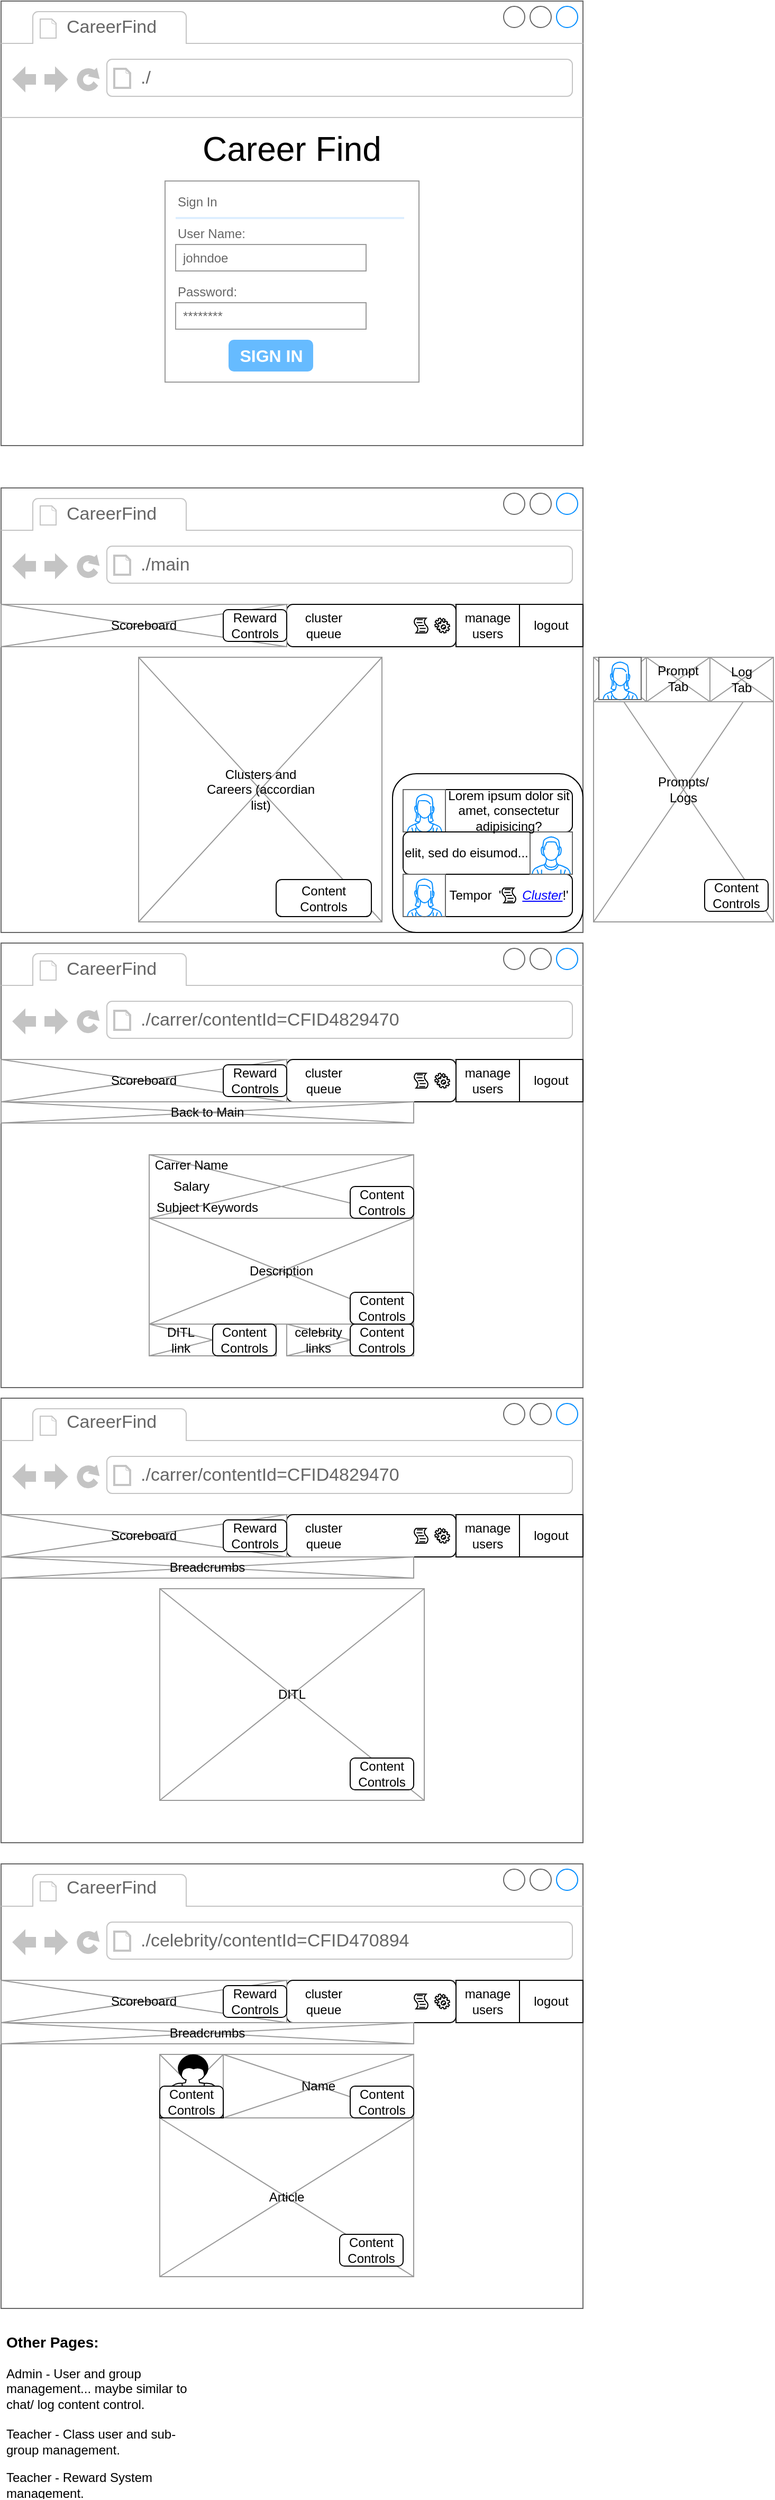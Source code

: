 <mxfile version="12.6.5" type="device"><diagram id="jc_Ys0mqJ4Q0vreT7TdZ" name="Page-1"><mxGraphModel dx="1086" dy="806" grid="1" gridSize="10" guides="1" tooltips="1" connect="1" arrows="1" fold="1" page="1" pageScale="1" pageWidth="850" pageHeight="1100" math="0" shadow="0"><root><mxCell id="0"/><mxCell id="1" parent="0"/><mxCell id="tF2TXDtSCHiy5sIud65U-87" value="" style="strokeWidth=1;shadow=0;dashed=0;align=center;html=1;shape=mxgraph.mockup.containers.browserWindow;rSize=0;strokeColor=#666666;strokeColor2=#008cff;strokeColor3=#c4c4c4;mainText=,;recursiveResize=0;" parent="1" vertex="1"><mxGeometry x="20" y="910" width="550" height="420" as="geometry"/></mxCell><mxCell id="-eYAOMhEKpFUqDAnB0VM-27" value="" style="verticalLabelPosition=bottom;shadow=0;dashed=0;align=center;html=1;verticalAlign=top;strokeWidth=1;shape=mxgraph.mockup.graphics.simpleIcon;strokeColor=#999999;fillColor=#ffffff;" parent="1" vertex="1"><mxGeometry x="160" y="1170" width="250" height="100" as="geometry"/></mxCell><mxCell id="tF2TXDtSCHiy5sIud65U-2" value="" style="strokeWidth=1;shadow=0;dashed=0;align=center;html=1;shape=mxgraph.mockup.containers.browserWindow;rSize=0;strokeColor=#666666;strokeColor2=#008cff;strokeColor3=#c4c4c4;mainText=,;recursiveResize=0;" parent="1" vertex="1"><mxGeometry x="20" y="20" width="550" height="420" as="geometry"/></mxCell><mxCell id="tF2TXDtSCHiy5sIud65U-3" value="CareerFind" style="strokeWidth=1;shadow=0;dashed=0;align=center;html=1;shape=mxgraph.mockup.containers.anchor;fontSize=17;fontColor=#666666;align=left;" parent="tF2TXDtSCHiy5sIud65U-2" vertex="1"><mxGeometry x="60" y="12" width="110" height="26" as="geometry"/></mxCell><mxCell id="tF2TXDtSCHiy5sIud65U-4" value="./" style="strokeWidth=1;shadow=0;dashed=0;align=center;html=1;shape=mxgraph.mockup.containers.anchor;rSize=0;fontSize=17;fontColor=#666666;align=left;" parent="tF2TXDtSCHiy5sIud65U-2" vertex="1"><mxGeometry x="130" y="60" width="250" height="26" as="geometry"/></mxCell><mxCell id="tF2TXDtSCHiy5sIud65U-17" value="&lt;font style=&quot;font-size: 32px&quot;&gt;Career Find&lt;/font&gt;" style="text;html=1;strokeColor=none;fillColor=none;align=center;verticalAlign=middle;whiteSpace=wrap;rounded=0;" parent="tF2TXDtSCHiy5sIud65U-2" vertex="1"><mxGeometry x="180" y="130" width="190" height="20" as="geometry"/></mxCell><mxCell id="tF2TXDtSCHiy5sIud65U-5" value="" style="strokeWidth=1;shadow=0;dashed=0;align=center;html=1;shape=mxgraph.mockup.forms.rrect;rSize=0;strokeColor=#999999;fillColor=#ffffff;" parent="tF2TXDtSCHiy5sIud65U-2" vertex="1"><mxGeometry x="155" y="170" width="240" height="190" as="geometry"/></mxCell><mxCell id="tF2TXDtSCHiy5sIud65U-6" value="Sign In" style="strokeWidth=1;shadow=0;dashed=0;align=center;html=1;shape=mxgraph.mockup.forms.anchor;fontSize=12;fontColor=#666666;align=left;resizeWidth=1;spacingLeft=0;" parent="tF2TXDtSCHiy5sIud65U-5" vertex="1"><mxGeometry width="120" height="20" relative="1" as="geometry"><mxPoint x="10" y="10" as="offset"/></mxGeometry></mxCell><mxCell id="tF2TXDtSCHiy5sIud65U-7" value="" style="shape=line;strokeColor=#ddeeff;strokeWidth=2;html=1;resizeWidth=1;" parent="tF2TXDtSCHiy5sIud65U-5" vertex="1"><mxGeometry width="216" height="10" relative="1" as="geometry"><mxPoint x="10" y="30" as="offset"/></mxGeometry></mxCell><mxCell id="tF2TXDtSCHiy5sIud65U-8" value="User Name:" style="strokeWidth=1;shadow=0;dashed=0;align=center;html=1;shape=mxgraph.mockup.forms.anchor;fontSize=12;fontColor=#666666;align=left;resizeWidth=1;spacingLeft=0;" parent="tF2TXDtSCHiy5sIud65U-5" vertex="1"><mxGeometry width="120" height="20" relative="1" as="geometry"><mxPoint x="10" y="40" as="offset"/></mxGeometry></mxCell><mxCell id="tF2TXDtSCHiy5sIud65U-9" value="johndoe" style="strokeWidth=1;shadow=0;dashed=0;align=center;html=1;shape=mxgraph.mockup.forms.rrect;rSize=0;strokeColor=#999999;fontColor=#666666;align=left;spacingLeft=5;resizeWidth=1;" parent="tF2TXDtSCHiy5sIud65U-5" vertex="1"><mxGeometry width="180" height="25" relative="1" as="geometry"><mxPoint x="10" y="60" as="offset"/></mxGeometry></mxCell><mxCell id="tF2TXDtSCHiy5sIud65U-10" value="Password:" style="strokeWidth=1;shadow=0;dashed=0;align=center;html=1;shape=mxgraph.mockup.forms.anchor;fontSize=12;fontColor=#666666;align=left;resizeWidth=1;spacingLeft=0;" parent="tF2TXDtSCHiy5sIud65U-5" vertex="1"><mxGeometry width="120" height="20" relative="1" as="geometry"><mxPoint x="10" y="95" as="offset"/></mxGeometry></mxCell><mxCell id="tF2TXDtSCHiy5sIud65U-11" value="********" style="strokeWidth=1;shadow=0;dashed=0;align=center;html=1;shape=mxgraph.mockup.forms.rrect;rSize=0;strokeColor=#999999;fontColor=#666666;align=left;spacingLeft=5;resizeWidth=1;" parent="tF2TXDtSCHiy5sIud65U-5" vertex="1"><mxGeometry width="180" height="25" relative="1" as="geometry"><mxPoint x="10" y="115" as="offset"/></mxGeometry></mxCell><mxCell id="tF2TXDtSCHiy5sIud65U-12" value="SIGN IN" style="strokeWidth=1;shadow=0;dashed=0;align=center;html=1;shape=mxgraph.mockup.forms.rrect;rSize=5;strokeColor=none;fontColor=#ffffff;fillColor=#66bbff;fontSize=16;fontStyle=1;" parent="tF2TXDtSCHiy5sIud65U-5" vertex="1"><mxGeometry y="1" width="80" height="30" relative="1" as="geometry"><mxPoint x="60" y="-40" as="offset"/></mxGeometry></mxCell><mxCell id="tF2TXDtSCHiy5sIud65U-13" value="" style="strokeWidth=1;shadow=0;dashed=0;align=center;html=1;shape=mxgraph.mockup.forms.anchor;fontSize=12;fontColor=#9999ff;align=left;spacingLeft=0;fontStyle=4;resizeWidth=1;" parent="tF2TXDtSCHiy5sIud65U-5" vertex="1"><mxGeometry y="1" width="180" height="20" relative="1" as="geometry"><mxPoint x="10" y="-110" as="offset"/></mxGeometry></mxCell><mxCell id="tF2TXDtSCHiy5sIud65U-15" value="" style="strokeWidth=1;shadow=0;dashed=0;align=center;html=1;shape=mxgraph.mockup.forms.anchor;fontSize=12;fontColor=#666666;align=left;spacingLeft=0;resizeWidth=1;" parent="tF2TXDtSCHiy5sIud65U-5" vertex="1"><mxGeometry y="1" width="180" height="20" relative="1" as="geometry"><mxPoint x="10" y="-70" as="offset"/></mxGeometry></mxCell><mxCell id="tF2TXDtSCHiy5sIud65U-88" value="CareerFind" style="strokeWidth=1;shadow=0;dashed=0;align=center;html=1;shape=mxgraph.mockup.containers.anchor;fontSize=17;fontColor=#666666;align=left;" parent="1" vertex="1"><mxGeometry x="80" y="922" width="110" height="26" as="geometry"/></mxCell><mxCell id="tF2TXDtSCHiy5sIud65U-89" value="./carrer/contentId=CFID4829470" style="strokeWidth=1;shadow=0;dashed=0;align=center;html=1;shape=mxgraph.mockup.containers.anchor;rSize=0;fontSize=17;fontColor=#666666;align=left;" parent="1" vertex="1"><mxGeometry x="150" y="970" width="250" height="26" as="geometry"/></mxCell><mxCell id="-eYAOMhEKpFUqDAnB0VM-17" value="" style="verticalLabelPosition=bottom;shadow=0;dashed=0;align=center;html=1;verticalAlign=top;strokeWidth=1;shape=mxgraph.mockup.graphics.simpleIcon;strokeColor=#999999;fillColor=#ffffff;" parent="1" vertex="1"><mxGeometry x="160" y="1110" width="250" height="60" as="geometry"/></mxCell><mxCell id="-eYAOMhEKpFUqDAnB0VM-18" value="Content Controls" style="rounded=1;whiteSpace=wrap;html=1;" parent="1" vertex="1"><mxGeometry x="350" y="1140" width="60" height="30" as="geometry"/></mxCell><mxCell id="-eYAOMhEKpFUqDAnB0VM-20" value="Carrer Name" style="text;html=1;strokeColor=none;fillColor=none;align=center;verticalAlign=middle;whiteSpace=wrap;rounded=0;" parent="1" vertex="1"><mxGeometry x="160" y="1110" width="80" height="20" as="geometry"/></mxCell><mxCell id="-eYAOMhEKpFUqDAnB0VM-21" value="Salary" style="text;html=1;strokeColor=none;fillColor=none;align=center;verticalAlign=middle;whiteSpace=wrap;rounded=0;" parent="1" vertex="1"><mxGeometry x="160" y="1130" width="80" height="20" as="geometry"/></mxCell><mxCell id="-eYAOMhEKpFUqDAnB0VM-22" value="Subject Keywords" style="text;html=1;strokeColor=none;fillColor=none;align=center;verticalAlign=middle;whiteSpace=wrap;rounded=0;" parent="1" vertex="1"><mxGeometry x="160" y="1150" width="110" height="20" as="geometry"/></mxCell><mxCell id="-eYAOMhEKpFUqDAnB0VM-23" value="Description" style="text;html=1;strokeColor=none;fillColor=none;align=center;verticalAlign=middle;whiteSpace=wrap;rounded=0;" parent="1" vertex="1"><mxGeometry x="250" y="1210" width="70" height="20" as="geometry"/></mxCell><mxCell id="-eYAOMhEKpFUqDAnB0VM-28" value="" style="verticalLabelPosition=bottom;shadow=0;dashed=0;align=center;html=1;verticalAlign=top;strokeWidth=1;shape=mxgraph.mockup.graphics.simpleIcon;strokeColor=#999999;fillColor=#ffffff;" parent="1" vertex="1"><mxGeometry x="160" y="1270" width="120" height="30" as="geometry"/></mxCell><mxCell id="-eYAOMhEKpFUqDAnB0VM-29" value="" style="verticalLabelPosition=bottom;shadow=0;dashed=0;align=center;html=1;verticalAlign=top;strokeWidth=1;shape=mxgraph.mockup.graphics.simpleIcon;strokeColor=#999999;fillColor=#ffffff;" parent="1" vertex="1"><mxGeometry x="290" y="1270" width="120" height="30" as="geometry"/></mxCell><mxCell id="-eYAOMhEKpFUqDAnB0VM-30" value="Content Controls" style="rounded=1;whiteSpace=wrap;html=1;" parent="1" vertex="1"><mxGeometry x="350" y="1240" width="60" height="30" as="geometry"/></mxCell><mxCell id="-eYAOMhEKpFUqDAnB0VM-31" value="Content Controls" style="rounded=1;whiteSpace=wrap;html=1;" parent="1" vertex="1"><mxGeometry x="350" y="1270" width="60" height="30" as="geometry"/></mxCell><mxCell id="-eYAOMhEKpFUqDAnB0VM-32" value="Content Controls" style="rounded=1;whiteSpace=wrap;html=1;" parent="1" vertex="1"><mxGeometry x="220" y="1270" width="60" height="30" as="geometry"/></mxCell><mxCell id="-eYAOMhEKpFUqDAnB0VM-33" value="DITL link" style="text;html=1;strokeColor=none;fillColor=none;align=center;verticalAlign=middle;whiteSpace=wrap;rounded=0;" parent="1" vertex="1"><mxGeometry x="170" y="1275" width="40" height="20" as="geometry"/></mxCell><mxCell id="-eYAOMhEKpFUqDAnB0VM-34" value="celebrity links" style="text;html=1;strokeColor=none;fillColor=none;align=center;verticalAlign=middle;whiteSpace=wrap;rounded=0;" parent="1" vertex="1"><mxGeometry x="300" y="1275" width="40" height="20" as="geometry"/></mxCell><mxCell id="tF2TXDtSCHiy5sIud65U-131" value="" style="group" parent="1" vertex="1" connectable="0"><mxGeometry x="20" y="480" width="600" height="420" as="geometry"/></mxCell><mxCell id="tF2TXDtSCHiy5sIud65U-19" value="" style="strokeWidth=1;shadow=0;dashed=0;align=center;html=1;shape=mxgraph.mockup.containers.browserWindow;rSize=0;strokeColor=#666666;strokeColor2=#008cff;strokeColor3=#c4c4c4;mainText=,;recursiveResize=0;" parent="tF2TXDtSCHiy5sIud65U-131" vertex="1"><mxGeometry width="550" height="420" as="geometry"/></mxCell><mxCell id="tF2TXDtSCHiy5sIud65U-20" value="CareerFind" style="strokeWidth=1;shadow=0;dashed=0;align=center;html=1;shape=mxgraph.mockup.containers.anchor;fontSize=17;fontColor=#666666;align=left;" parent="tF2TXDtSCHiy5sIud65U-131" vertex="1"><mxGeometry x="60" y="12" width="110" height="26" as="geometry"/></mxCell><mxCell id="tF2TXDtSCHiy5sIud65U-21" value="./main" style="strokeWidth=1;shadow=0;dashed=0;align=center;html=1;shape=mxgraph.mockup.containers.anchor;rSize=0;fontSize=17;fontColor=#666666;align=left;" parent="tF2TXDtSCHiy5sIud65U-131" vertex="1"><mxGeometry x="130" y="60" width="250" height="26" as="geometry"/></mxCell><mxCell id="tF2TXDtSCHiy5sIud65U-58" value="" style="group" parent="tF2TXDtSCHiy5sIud65U-131" vertex="1" connectable="0"><mxGeometry x="370" y="270" width="180" height="150" as="geometry"/></mxCell><mxCell id="tF2TXDtSCHiy5sIud65U-50" value="" style="rounded=1;whiteSpace=wrap;html=1;" parent="tF2TXDtSCHiy5sIud65U-58" vertex="1"><mxGeometry width="180" height="150" as="geometry"/></mxCell><mxCell id="tF2TXDtSCHiy5sIud65U-51" value="" style="rounded=1;whiteSpace=wrap;html=1;" parent="tF2TXDtSCHiy5sIud65U-58" vertex="1"><mxGeometry x="10" y="15" width="160" height="40" as="geometry"/></mxCell><mxCell id="tF2TXDtSCHiy5sIud65U-47" value="" style="verticalLabelPosition=bottom;shadow=0;dashed=0;align=center;html=1;verticalAlign=top;strokeWidth=1;shape=mxgraph.mockup.containers.userFemale;strokeColor=#666666;strokeColor2=#008cff;" parent="tF2TXDtSCHiy5sIud65U-58" vertex="1"><mxGeometry x="10" y="15" width="40" height="40" as="geometry"/></mxCell><mxCell id="tF2TXDtSCHiy5sIud65U-52" value="" style="rounded=1;whiteSpace=wrap;html=1;" parent="tF2TXDtSCHiy5sIud65U-58" vertex="1"><mxGeometry x="10" y="55" width="160" height="40" as="geometry"/></mxCell><mxCell id="tF2TXDtSCHiy5sIud65U-53" value="" style="rounded=1;whiteSpace=wrap;html=1;" parent="tF2TXDtSCHiy5sIud65U-58" vertex="1"><mxGeometry x="10" y="95" width="160" height="40" as="geometry"/></mxCell><mxCell id="tF2TXDtSCHiy5sIud65U-48" value="" style="verticalLabelPosition=bottom;shadow=0;dashed=0;align=center;html=1;verticalAlign=top;strokeWidth=1;shape=mxgraph.mockup.containers.userMale;strokeColor=#666666;strokeColor2=#008cff;" parent="tF2TXDtSCHiy5sIud65U-58" vertex="1"><mxGeometry x="130" y="55" width="40" height="40" as="geometry"/></mxCell><mxCell id="tF2TXDtSCHiy5sIud65U-49" value="" style="verticalLabelPosition=bottom;shadow=0;dashed=0;align=center;html=1;verticalAlign=top;strokeWidth=1;shape=mxgraph.mockup.containers.userFemale;strokeColor=#666666;strokeColor2=#008cff;" parent="tF2TXDtSCHiy5sIud65U-58" vertex="1"><mxGeometry x="10" y="95" width="40" height="40" as="geometry"/></mxCell><mxCell id="tF2TXDtSCHiy5sIud65U-55" value="Lorem ipsum dolor sit amet, consectetur adipisicing?" style="text;html=1;strokeColor=none;fillColor=none;align=center;verticalAlign=middle;whiteSpace=wrap;rounded=0;" parent="tF2TXDtSCHiy5sIud65U-58" vertex="1"><mxGeometry x="50" y="15" width="120" height="40" as="geometry"/></mxCell><mxCell id="tF2TXDtSCHiy5sIud65U-56" value="elit, sed do eisumod..." style="text;html=1;strokeColor=none;fillColor=none;align=center;verticalAlign=middle;whiteSpace=wrap;rounded=0;" parent="tF2TXDtSCHiy5sIud65U-58" vertex="1"><mxGeometry x="10" y="65" width="120" height="20" as="geometry"/></mxCell><mxCell id="tF2TXDtSCHiy5sIud65U-57" value="Tempor&amp;nbsp; '&amp;nbsp; &amp;nbsp; &amp;nbsp;&amp;nbsp;&lt;font color=&quot;#0000ff&quot;&gt;&lt;i&gt;&lt;u&gt;Cluster&lt;/u&gt;&lt;/i&gt;&lt;/font&gt;!'" style="text;html=1;strokeColor=none;fillColor=none;align=center;verticalAlign=middle;whiteSpace=wrap;rounded=0;" parent="tF2TXDtSCHiy5sIud65U-58" vertex="1"><mxGeometry x="50" y="105" width="120" height="20" as="geometry"/></mxCell><mxCell id="-eYAOMhEKpFUqDAnB0VM-11" value="" style="shape=mxgraph.bpmn.script_task;html=1;outlineConnect=0;" parent="tF2TXDtSCHiy5sIud65U-58" vertex="1"><mxGeometry x="103" y="108" width="14" height="14" as="geometry"/></mxCell><mxCell id="tF2TXDtSCHiy5sIud65U-65" value="" style="verticalLabelPosition=bottom;shadow=0;dashed=0;align=center;html=1;verticalAlign=top;strokeWidth=1;shape=mxgraph.mockup.graphics.simpleIcon;strokeColor=#999999;fillColor=#ffffff;" parent="tF2TXDtSCHiy5sIud65U-131" vertex="1"><mxGeometry x="130" y="160" width="230" height="250" as="geometry"/></mxCell><mxCell id="tF2TXDtSCHiy5sIud65U-74" value="Clusters and Careers (accordian list)" style="text;html=1;strokeColor=none;fillColor=none;align=center;verticalAlign=middle;whiteSpace=wrap;rounded=0;" parent="tF2TXDtSCHiy5sIud65U-131" vertex="1"><mxGeometry x="192.5" y="275" width="105" height="20" as="geometry"/></mxCell><mxCell id="-eYAOMhEKpFUqDAnB0VM-19" value="Content Controls" style="rounded=1;whiteSpace=wrap;html=1;" parent="tF2TXDtSCHiy5sIud65U-131" vertex="1"><mxGeometry x="260" y="370" width="90" height="35" as="geometry"/></mxCell><mxCell id="-eYAOMhEKpFUqDAnB0VM-145" value="" style="group" parent="tF2TXDtSCHiy5sIud65U-131" vertex="1" connectable="0"><mxGeometry y="110" width="550" height="40" as="geometry"/></mxCell><mxCell id="-eYAOMhEKpFUqDAnB0VM-3" value="logout" style="rounded=0;whiteSpace=wrap;html=1;" parent="-eYAOMhEKpFUqDAnB0VM-145" vertex="1"><mxGeometry x="490" width="60" height="40" as="geometry"/></mxCell><mxCell id="-eYAOMhEKpFUqDAnB0VM-4" value="manage users" style="rounded=0;whiteSpace=wrap;html=1;" parent="-eYAOMhEKpFUqDAnB0VM-145" vertex="1"><mxGeometry x="430" width="60" height="40" as="geometry"/></mxCell><mxCell id="-eYAOMhEKpFUqDAnB0VM-5" value="" style="rounded=1;whiteSpace=wrap;html=1;" parent="-eYAOMhEKpFUqDAnB0VM-145" vertex="1"><mxGeometry x="270" width="160" height="40" as="geometry"/></mxCell><mxCell id="-eYAOMhEKpFUqDAnB0VM-6" value="" style="shape=mxgraph.bpmn.service_task;html=1;outlineConnect=0;" parent="-eYAOMhEKpFUqDAnB0VM-145" vertex="1"><mxGeometry x="410" y="13" width="14" height="14" as="geometry"/></mxCell><mxCell id="-eYAOMhEKpFUqDAnB0VM-7" value="" style="shape=mxgraph.bpmn.script_task;html=1;outlineConnect=0;" parent="-eYAOMhEKpFUqDAnB0VM-145" vertex="1"><mxGeometry x="390" y="13" width="14" height="14" as="geometry"/></mxCell><mxCell id="-eYAOMhEKpFUqDAnB0VM-8" value="cluster queue" style="text;html=1;strokeColor=none;fillColor=none;align=center;verticalAlign=middle;whiteSpace=wrap;rounded=0;" parent="-eYAOMhEKpFUqDAnB0VM-145" vertex="1"><mxGeometry x="285" y="10" width="40" height="20" as="geometry"/></mxCell><mxCell id="-eYAOMhEKpFUqDAnB0VM-12" value="" style="group" parent="-eYAOMhEKpFUqDAnB0VM-145" vertex="1" connectable="0"><mxGeometry width="270" height="40" as="geometry"/></mxCell><mxCell id="-eYAOMhEKpFUqDAnB0VM-1" value="" style="verticalLabelPosition=bottom;shadow=0;dashed=0;align=center;html=1;verticalAlign=top;strokeWidth=1;shape=mxgraph.mockup.graphics.simpleIcon;strokeColor=#999999;fillColor=#ffffff;" parent="-eYAOMhEKpFUqDAnB0VM-12" vertex="1"><mxGeometry width="270" height="40" as="geometry"/></mxCell><mxCell id="-eYAOMhEKpFUqDAnB0VM-9" value="Scoreboard" style="text;html=1;strokeColor=none;fillColor=none;align=center;verticalAlign=middle;whiteSpace=wrap;rounded=0;" parent="-eYAOMhEKpFUqDAnB0VM-12" vertex="1"><mxGeometry x="80" y="10" width="110" height="20" as="geometry"/></mxCell><mxCell id="-eYAOMhEKpFUqDAnB0VM-64" value="Reward Controls" style="rounded=1;whiteSpace=wrap;html=1;" parent="-eYAOMhEKpFUqDAnB0VM-12" vertex="1"><mxGeometry x="210" y="5" width="60" height="30" as="geometry"/></mxCell><mxCell id="-eYAOMhEKpFUqDAnB0VM-144" value="" style="group" parent="1" vertex="1" connectable="0"><mxGeometry x="580" y="640" width="170" height="250" as="geometry"/></mxCell><mxCell id="-eYAOMhEKpFUqDAnB0VM-65" value="" style="verticalLabelPosition=bottom;shadow=0;dashed=0;align=center;html=1;verticalAlign=top;strokeWidth=1;shape=mxgraph.mockup.graphics.simpleIcon;strokeColor=#999999;fillColor=#ffffff;" parent="-eYAOMhEKpFUqDAnB0VM-144" vertex="1"><mxGeometry width="170" height="250" as="geometry"/></mxCell><mxCell id="-eYAOMhEKpFUqDAnB0VM-66" value="Prompts/ Logs" style="text;html=1;strokeColor=none;fillColor=none;align=center;verticalAlign=middle;whiteSpace=wrap;rounded=0;" parent="-eYAOMhEKpFUqDAnB0VM-144" vertex="1"><mxGeometry x="65" y="115" width="40" height="20" as="geometry"/></mxCell><mxCell id="-eYAOMhEKpFUqDAnB0VM-96" value="Content Controls" style="rounded=1;whiteSpace=wrap;html=1;" parent="-eYAOMhEKpFUqDAnB0VM-144" vertex="1"><mxGeometry x="105" y="210" width="60" height="30" as="geometry"/></mxCell><mxCell id="-eYAOMhEKpFUqDAnB0VM-97" value="" style="verticalLabelPosition=bottom;shadow=0;dashed=0;align=center;html=1;verticalAlign=top;strokeWidth=1;shape=mxgraph.mockup.graphics.simpleIcon;strokeColor=#999999;fillColor=#ffffff;" parent="-eYAOMhEKpFUqDAnB0VM-144" vertex="1"><mxGeometry width="50" height="42" as="geometry"/></mxCell><mxCell id="-eYAOMhEKpFUqDAnB0VM-98" value="" style="verticalLabelPosition=bottom;shadow=0;dashed=0;align=center;html=1;verticalAlign=top;strokeWidth=1;shape=mxgraph.mockup.graphics.simpleIcon;strokeColor=#999999;fillColor=#ffffff;" parent="-eYAOMhEKpFUqDAnB0VM-144" vertex="1"><mxGeometry x="50" width="60" height="42" as="geometry"/></mxCell><mxCell id="-eYAOMhEKpFUqDAnB0VM-99" value="" style="verticalLabelPosition=bottom;shadow=0;dashed=0;align=center;html=1;verticalAlign=top;strokeWidth=1;shape=mxgraph.mockup.graphics.simpleIcon;strokeColor=#999999;fillColor=#ffffff;" parent="-eYAOMhEKpFUqDAnB0VM-144" vertex="1"><mxGeometry x="110" width="60" height="42" as="geometry"/></mxCell><mxCell id="-eYAOMhEKpFUqDAnB0VM-101" value="" style="verticalLabelPosition=bottom;shadow=0;dashed=0;align=center;html=1;verticalAlign=top;strokeWidth=1;shape=mxgraph.mockup.containers.userFemale;strokeColor=#666666;strokeColor2=#008cff;" parent="-eYAOMhEKpFUqDAnB0VM-144" vertex="1"><mxGeometry x="5" width="40" height="40" as="geometry"/></mxCell><mxCell id="-eYAOMhEKpFUqDAnB0VM-102" value="Prompt Tab" style="text;html=1;strokeColor=none;fillColor=none;align=center;verticalAlign=middle;whiteSpace=wrap;rounded=0;" parent="-eYAOMhEKpFUqDAnB0VM-144" vertex="1"><mxGeometry x="60" y="10" width="40" height="20" as="geometry"/></mxCell><mxCell id="-eYAOMhEKpFUqDAnB0VM-103" value="Log Tab" style="text;html=1;strokeColor=none;fillColor=none;align=center;verticalAlign=middle;whiteSpace=wrap;rounded=0;" parent="-eYAOMhEKpFUqDAnB0VM-144" vertex="1"><mxGeometry x="120" y="11" width="40" height="20" as="geometry"/></mxCell><mxCell id="-eYAOMhEKpFUqDAnB0VM-146" value="" style="group" parent="1" vertex="1" connectable="0"><mxGeometry x="20" y="1020" width="550" height="40" as="geometry"/></mxCell><mxCell id="-eYAOMhEKpFUqDAnB0VM-147" value="logout" style="rounded=0;whiteSpace=wrap;html=1;" parent="-eYAOMhEKpFUqDAnB0VM-146" vertex="1"><mxGeometry x="490" width="60" height="40" as="geometry"/></mxCell><mxCell id="-eYAOMhEKpFUqDAnB0VM-148" value="manage users" style="rounded=0;whiteSpace=wrap;html=1;" parent="-eYAOMhEKpFUqDAnB0VM-146" vertex="1"><mxGeometry x="430" width="60" height="40" as="geometry"/></mxCell><mxCell id="-eYAOMhEKpFUqDAnB0VM-149" value="" style="rounded=1;whiteSpace=wrap;html=1;" parent="-eYAOMhEKpFUqDAnB0VM-146" vertex="1"><mxGeometry x="270" width="160" height="40" as="geometry"/></mxCell><mxCell id="-eYAOMhEKpFUqDAnB0VM-150" value="" style="shape=mxgraph.bpmn.service_task;html=1;outlineConnect=0;" parent="-eYAOMhEKpFUqDAnB0VM-146" vertex="1"><mxGeometry x="410" y="13" width="14" height="14" as="geometry"/></mxCell><mxCell id="-eYAOMhEKpFUqDAnB0VM-151" value="" style="shape=mxgraph.bpmn.script_task;html=1;outlineConnect=0;" parent="-eYAOMhEKpFUqDAnB0VM-146" vertex="1"><mxGeometry x="390" y="13" width="14" height="14" as="geometry"/></mxCell><mxCell id="-eYAOMhEKpFUqDAnB0VM-152" value="cluster queue" style="text;html=1;strokeColor=none;fillColor=none;align=center;verticalAlign=middle;whiteSpace=wrap;rounded=0;" parent="-eYAOMhEKpFUqDAnB0VM-146" vertex="1"><mxGeometry x="285" y="10" width="40" height="20" as="geometry"/></mxCell><mxCell id="-eYAOMhEKpFUqDAnB0VM-153" value="" style="group" parent="-eYAOMhEKpFUqDAnB0VM-146" vertex="1" connectable="0"><mxGeometry width="270" height="40" as="geometry"/></mxCell><mxCell id="-eYAOMhEKpFUqDAnB0VM-154" value="" style="verticalLabelPosition=bottom;shadow=0;dashed=0;align=center;html=1;verticalAlign=top;strokeWidth=1;shape=mxgraph.mockup.graphics.simpleIcon;strokeColor=#999999;fillColor=#ffffff;" parent="-eYAOMhEKpFUqDAnB0VM-153" vertex="1"><mxGeometry width="270" height="40" as="geometry"/></mxCell><mxCell id="-eYAOMhEKpFUqDAnB0VM-155" value="Scoreboard" style="text;html=1;strokeColor=none;fillColor=none;align=center;verticalAlign=middle;whiteSpace=wrap;rounded=0;" parent="-eYAOMhEKpFUqDAnB0VM-153" vertex="1"><mxGeometry x="80" y="10" width="110" height="20" as="geometry"/></mxCell><mxCell id="-eYAOMhEKpFUqDAnB0VM-156" value="Reward Controls" style="rounded=1;whiteSpace=wrap;html=1;" parent="-eYAOMhEKpFUqDAnB0VM-153" vertex="1"><mxGeometry x="210" y="5" width="60" height="30" as="geometry"/></mxCell><mxCell id="-eYAOMhEKpFUqDAnB0VM-175" value="" style="group" parent="1" vertex="1" connectable="0"><mxGeometry x="20" y="1060" width="390" height="20" as="geometry"/></mxCell><mxCell id="-eYAOMhEKpFUqDAnB0VM-176" value="" style="verticalLabelPosition=bottom;shadow=0;dashed=0;align=center;html=1;verticalAlign=top;strokeWidth=1;shape=mxgraph.mockup.graphics.simpleIcon;strokeColor=#999999;fillColor=#ffffff;" parent="-eYAOMhEKpFUqDAnB0VM-175" vertex="1"><mxGeometry width="390" height="20" as="geometry"/></mxCell><mxCell id="-eYAOMhEKpFUqDAnB0VM-177" value="Back to Main" style="text;html=1;strokeColor=none;fillColor=none;align=center;verticalAlign=middle;whiteSpace=wrap;rounded=0;" parent="-eYAOMhEKpFUqDAnB0VM-175" vertex="1"><mxGeometry x="150" width="90" height="20" as="geometry"/></mxCell><mxCell id="-eYAOMhEKpFUqDAnB0VM-178" value="" style="group" parent="1" vertex="1" connectable="0"><mxGeometry x="20" y="1340" width="550" height="420" as="geometry"/></mxCell><mxCell id="-eYAOMhEKpFUqDAnB0VM-157" value="" style="strokeWidth=1;shadow=0;dashed=0;align=center;html=1;shape=mxgraph.mockup.containers.browserWindow;rSize=0;strokeColor=#666666;strokeColor2=#008cff;strokeColor3=#c4c4c4;mainText=,;recursiveResize=0;" parent="-eYAOMhEKpFUqDAnB0VM-178" vertex="1"><mxGeometry width="550" height="420" as="geometry"/></mxCell><mxCell id="-eYAOMhEKpFUqDAnB0VM-158" value="" style="group" parent="-eYAOMhEKpFUqDAnB0VM-178" vertex="1" connectable="0"><mxGeometry y="110" width="550" height="40" as="geometry"/></mxCell><mxCell id="-eYAOMhEKpFUqDAnB0VM-159" value="logout" style="rounded=0;whiteSpace=wrap;html=1;" parent="-eYAOMhEKpFUqDAnB0VM-158" vertex="1"><mxGeometry x="490" width="60" height="40" as="geometry"/></mxCell><mxCell id="-eYAOMhEKpFUqDAnB0VM-160" value="manage users" style="rounded=0;whiteSpace=wrap;html=1;" parent="-eYAOMhEKpFUqDAnB0VM-158" vertex="1"><mxGeometry x="430" width="60" height="40" as="geometry"/></mxCell><mxCell id="-eYAOMhEKpFUqDAnB0VM-161" value="" style="rounded=1;whiteSpace=wrap;html=1;" parent="-eYAOMhEKpFUqDAnB0VM-158" vertex="1"><mxGeometry x="270" width="160" height="40" as="geometry"/></mxCell><mxCell id="-eYAOMhEKpFUqDAnB0VM-162" value="" style="shape=mxgraph.bpmn.service_task;html=1;outlineConnect=0;" parent="-eYAOMhEKpFUqDAnB0VM-158" vertex="1"><mxGeometry x="410" y="13" width="14" height="14" as="geometry"/></mxCell><mxCell id="-eYAOMhEKpFUqDAnB0VM-163" value="" style="shape=mxgraph.bpmn.script_task;html=1;outlineConnect=0;" parent="-eYAOMhEKpFUqDAnB0VM-158" vertex="1"><mxGeometry x="390" y="13" width="14" height="14" as="geometry"/></mxCell><mxCell id="-eYAOMhEKpFUqDAnB0VM-164" value="cluster queue" style="text;html=1;strokeColor=none;fillColor=none;align=center;verticalAlign=middle;whiteSpace=wrap;rounded=0;" parent="-eYAOMhEKpFUqDAnB0VM-158" vertex="1"><mxGeometry x="285" y="10" width="40" height="20" as="geometry"/></mxCell><mxCell id="-eYAOMhEKpFUqDAnB0VM-165" value="" style="group" parent="-eYAOMhEKpFUqDAnB0VM-158" vertex="1" connectable="0"><mxGeometry width="270" height="40" as="geometry"/></mxCell><mxCell id="-eYAOMhEKpFUqDAnB0VM-166" value="" style="verticalLabelPosition=bottom;shadow=0;dashed=0;align=center;html=1;verticalAlign=top;strokeWidth=1;shape=mxgraph.mockup.graphics.simpleIcon;strokeColor=#999999;fillColor=#ffffff;" parent="-eYAOMhEKpFUqDAnB0VM-165" vertex="1"><mxGeometry width="270" height="40" as="geometry"/></mxCell><mxCell id="-eYAOMhEKpFUqDAnB0VM-167" value="Scoreboard" style="text;html=1;strokeColor=none;fillColor=none;align=center;verticalAlign=middle;whiteSpace=wrap;rounded=0;" parent="-eYAOMhEKpFUqDAnB0VM-165" vertex="1"><mxGeometry x="80" y="10" width="110" height="20" as="geometry"/></mxCell><mxCell id="-eYAOMhEKpFUqDAnB0VM-168" value="Reward Controls" style="rounded=1;whiteSpace=wrap;html=1;" parent="-eYAOMhEKpFUqDAnB0VM-165" vertex="1"><mxGeometry x="210" y="5" width="60" height="30" as="geometry"/></mxCell><mxCell id="-eYAOMhEKpFUqDAnB0VM-170" value="./carrer/contentId=CFID4829470" style="strokeWidth=1;shadow=0;dashed=0;align=center;html=1;shape=mxgraph.mockup.containers.anchor;rSize=0;fontSize=17;fontColor=#666666;align=left;" parent="-eYAOMhEKpFUqDAnB0VM-178" vertex="1"><mxGeometry x="130" y="60" width="250" height="26" as="geometry"/></mxCell><mxCell id="-eYAOMhEKpFUqDAnB0VM-171" value="CareerFind" style="strokeWidth=1;shadow=0;dashed=0;align=center;html=1;shape=mxgraph.mockup.containers.anchor;fontSize=17;fontColor=#666666;align=left;" parent="-eYAOMhEKpFUqDAnB0VM-178" vertex="1"><mxGeometry x="60" y="10" width="110" height="26" as="geometry"/></mxCell><mxCell id="-eYAOMhEKpFUqDAnB0VM-172" value="" style="verticalLabelPosition=bottom;shadow=0;dashed=0;align=center;html=1;verticalAlign=top;strokeWidth=1;shape=mxgraph.mockup.graphics.simpleIcon;strokeColor=#999999;fillColor=#ffffff;" parent="-eYAOMhEKpFUqDAnB0VM-178" vertex="1"><mxGeometry x="150" y="180" width="250" height="200" as="geometry"/></mxCell><mxCell id="-eYAOMhEKpFUqDAnB0VM-173" value="DITL" style="text;html=1;strokeColor=none;fillColor=none;align=center;verticalAlign=middle;whiteSpace=wrap;rounded=0;" parent="-eYAOMhEKpFUqDAnB0VM-178" vertex="1"><mxGeometry x="255" y="270" width="40" height="20" as="geometry"/></mxCell><mxCell id="-eYAOMhEKpFUqDAnB0VM-174" value="" style="group" parent="-eYAOMhEKpFUqDAnB0VM-178" vertex="1" connectable="0"><mxGeometry y="150" width="390" height="20" as="geometry"/></mxCell><mxCell id="-eYAOMhEKpFUqDAnB0VM-24" value="" style="verticalLabelPosition=bottom;shadow=0;dashed=0;align=center;html=1;verticalAlign=top;strokeWidth=1;shape=mxgraph.mockup.graphics.simpleIcon;strokeColor=#999999;fillColor=#ffffff;" parent="-eYAOMhEKpFUqDAnB0VM-174" vertex="1"><mxGeometry width="390" height="20" as="geometry"/></mxCell><mxCell id="-eYAOMhEKpFUqDAnB0VM-25" value="Breadcrumbs" style="text;html=1;strokeColor=none;fillColor=none;align=center;verticalAlign=middle;whiteSpace=wrap;rounded=0;" parent="-eYAOMhEKpFUqDAnB0VM-174" vertex="1"><mxGeometry x="150" width="90" height="20" as="geometry"/></mxCell><mxCell id="-eYAOMhEKpFUqDAnB0VM-199" value="Content Controls" style="rounded=1;whiteSpace=wrap;html=1;" parent="-eYAOMhEKpFUqDAnB0VM-178" vertex="1"><mxGeometry x="330" y="340" width="60" height="30" as="geometry"/></mxCell><mxCell id="-eYAOMhEKpFUqDAnB0VM-179" value="" style="group" parent="1" vertex="1" connectable="0"><mxGeometry x="20" y="1780" width="550" height="420" as="geometry"/></mxCell><mxCell id="-eYAOMhEKpFUqDAnB0VM-180" value="" style="strokeWidth=1;shadow=0;dashed=0;align=center;html=1;shape=mxgraph.mockup.containers.browserWindow;rSize=0;strokeColor=#666666;strokeColor2=#008cff;strokeColor3=#c4c4c4;mainText=,;recursiveResize=0;" parent="-eYAOMhEKpFUqDAnB0VM-179" vertex="1"><mxGeometry width="550" height="420" as="geometry"/></mxCell><mxCell id="-eYAOMhEKpFUqDAnB0VM-181" value="" style="group" parent="-eYAOMhEKpFUqDAnB0VM-179" vertex="1" connectable="0"><mxGeometry y="110" width="550" height="40" as="geometry"/></mxCell><mxCell id="-eYAOMhEKpFUqDAnB0VM-182" value="logout" style="rounded=0;whiteSpace=wrap;html=1;" parent="-eYAOMhEKpFUqDAnB0VM-181" vertex="1"><mxGeometry x="490" width="60" height="40" as="geometry"/></mxCell><mxCell id="-eYAOMhEKpFUqDAnB0VM-183" value="manage users" style="rounded=0;whiteSpace=wrap;html=1;" parent="-eYAOMhEKpFUqDAnB0VM-181" vertex="1"><mxGeometry x="430" width="60" height="40" as="geometry"/></mxCell><mxCell id="-eYAOMhEKpFUqDAnB0VM-184" value="" style="rounded=1;whiteSpace=wrap;html=1;" parent="-eYAOMhEKpFUqDAnB0VM-181" vertex="1"><mxGeometry x="270" width="160" height="40" as="geometry"/></mxCell><mxCell id="-eYAOMhEKpFUqDAnB0VM-185" value="" style="shape=mxgraph.bpmn.service_task;html=1;outlineConnect=0;" parent="-eYAOMhEKpFUqDAnB0VM-181" vertex="1"><mxGeometry x="410" y="13" width="14" height="14" as="geometry"/></mxCell><mxCell id="-eYAOMhEKpFUqDAnB0VM-186" value="" style="shape=mxgraph.bpmn.script_task;html=1;outlineConnect=0;" parent="-eYAOMhEKpFUqDAnB0VM-181" vertex="1"><mxGeometry x="390" y="13" width="14" height="14" as="geometry"/></mxCell><mxCell id="-eYAOMhEKpFUqDAnB0VM-187" value="cluster queue" style="text;html=1;strokeColor=none;fillColor=none;align=center;verticalAlign=middle;whiteSpace=wrap;rounded=0;" parent="-eYAOMhEKpFUqDAnB0VM-181" vertex="1"><mxGeometry x="285" y="10" width="40" height="20" as="geometry"/></mxCell><mxCell id="-eYAOMhEKpFUqDAnB0VM-188" value="" style="group" parent="-eYAOMhEKpFUqDAnB0VM-181" vertex="1" connectable="0"><mxGeometry width="270" height="40" as="geometry"/></mxCell><mxCell id="-eYAOMhEKpFUqDAnB0VM-189" value="" style="verticalLabelPosition=bottom;shadow=0;dashed=0;align=center;html=1;verticalAlign=top;strokeWidth=1;shape=mxgraph.mockup.graphics.simpleIcon;strokeColor=#999999;fillColor=#ffffff;" parent="-eYAOMhEKpFUqDAnB0VM-188" vertex="1"><mxGeometry width="270" height="40" as="geometry"/></mxCell><mxCell id="-eYAOMhEKpFUqDAnB0VM-190" value="Scoreboard" style="text;html=1;strokeColor=none;fillColor=none;align=center;verticalAlign=middle;whiteSpace=wrap;rounded=0;" parent="-eYAOMhEKpFUqDAnB0VM-188" vertex="1"><mxGeometry x="80" y="10" width="110" height="20" as="geometry"/></mxCell><mxCell id="-eYAOMhEKpFUqDAnB0VM-191" value="Reward Controls" style="rounded=1;whiteSpace=wrap;html=1;" parent="-eYAOMhEKpFUqDAnB0VM-188" vertex="1"><mxGeometry x="210" y="5" width="60" height="30" as="geometry"/></mxCell><mxCell id="-eYAOMhEKpFUqDAnB0VM-192" value="./celebrity/contentId=CFID470894" style="strokeWidth=1;shadow=0;dashed=0;align=center;html=1;shape=mxgraph.mockup.containers.anchor;rSize=0;fontSize=17;fontColor=#666666;align=left;" parent="-eYAOMhEKpFUqDAnB0VM-179" vertex="1"><mxGeometry x="130" y="60" width="250" height="26" as="geometry"/></mxCell><mxCell id="-eYAOMhEKpFUqDAnB0VM-193" value="CareerFind" style="strokeWidth=1;shadow=0;dashed=0;align=center;html=1;shape=mxgraph.mockup.containers.anchor;fontSize=17;fontColor=#666666;align=left;" parent="-eYAOMhEKpFUqDAnB0VM-179" vertex="1"><mxGeometry x="60" y="10" width="110" height="26" as="geometry"/></mxCell><mxCell id="-eYAOMhEKpFUqDAnB0VM-194" value="" style="verticalLabelPosition=bottom;shadow=0;dashed=0;align=center;html=1;verticalAlign=top;strokeWidth=1;shape=mxgraph.mockup.graphics.simpleIcon;strokeColor=#999999;fillColor=#ffffff;" parent="-eYAOMhEKpFUqDAnB0VM-179" vertex="1"><mxGeometry x="150" y="180" width="60" height="60" as="geometry"/></mxCell><mxCell id="-eYAOMhEKpFUqDAnB0VM-196" value="" style="group" parent="-eYAOMhEKpFUqDAnB0VM-179" vertex="1" connectable="0"><mxGeometry y="150" width="390" height="20" as="geometry"/></mxCell><mxCell id="-eYAOMhEKpFUqDAnB0VM-197" value="" style="verticalLabelPosition=bottom;shadow=0;dashed=0;align=center;html=1;verticalAlign=top;strokeWidth=1;shape=mxgraph.mockup.graphics.simpleIcon;strokeColor=#999999;fillColor=#ffffff;" parent="-eYAOMhEKpFUqDAnB0VM-196" vertex="1"><mxGeometry width="390" height="20" as="geometry"/></mxCell><mxCell id="-eYAOMhEKpFUqDAnB0VM-198" value="Breadcrumbs" style="text;html=1;strokeColor=none;fillColor=none;align=center;verticalAlign=middle;whiteSpace=wrap;rounded=0;" parent="-eYAOMhEKpFUqDAnB0VM-196" vertex="1"><mxGeometry x="150" width="90" height="20" as="geometry"/></mxCell><mxCell id="-eYAOMhEKpFUqDAnB0VM-200" value="" style="verticalLabelPosition=bottom;shadow=0;dashed=0;align=center;html=1;verticalAlign=top;strokeWidth=1;shape=mxgraph.mockup.graphics.simpleIcon;strokeColor=#999999;fillColor=#ffffff;" parent="-eYAOMhEKpFUqDAnB0VM-179" vertex="1"><mxGeometry x="210" y="180" width="180" height="60" as="geometry"/></mxCell><mxCell id="-eYAOMhEKpFUqDAnB0VM-201" value="" style="verticalLabelPosition=bottom;shadow=0;dashed=0;align=center;html=1;verticalAlign=top;strokeWidth=1;shape=mxgraph.mockup.graphics.simpleIcon;strokeColor=#999999;fillColor=#ffffff;" parent="-eYAOMhEKpFUqDAnB0VM-179" vertex="1"><mxGeometry x="150" y="240" width="240" height="150" as="geometry"/></mxCell><mxCell id="-eYAOMhEKpFUqDAnB0VM-202" value="" style="shape=mxgraph.bpmn.user_task;html=1;outlineConnect=0;" parent="-eYAOMhEKpFUqDAnB0VM-179" vertex="1"><mxGeometry x="150" y="180" width="60" height="60" as="geometry"/></mxCell><mxCell id="-eYAOMhEKpFUqDAnB0VM-203" value="Name" style="text;html=1;strokeColor=none;fillColor=none;align=center;verticalAlign=middle;whiteSpace=wrap;rounded=0;" parent="-eYAOMhEKpFUqDAnB0VM-179" vertex="1"><mxGeometry x="280" y="200" width="40" height="20" as="geometry"/></mxCell><mxCell id="-eYAOMhEKpFUqDAnB0VM-227" value="Article" style="text;html=1;strokeColor=none;fillColor=none;align=center;verticalAlign=middle;whiteSpace=wrap;rounded=0;" parent="-eYAOMhEKpFUqDAnB0VM-179" vertex="1"><mxGeometry x="250" y="305" width="40" height="20" as="geometry"/></mxCell><mxCell id="-eYAOMhEKpFUqDAnB0VM-249" value="Content Controls" style="rounded=1;whiteSpace=wrap;html=1;" parent="-eYAOMhEKpFUqDAnB0VM-179" vertex="1"><mxGeometry x="330" y="210" width="60" height="30" as="geometry"/></mxCell><mxCell id="-eYAOMhEKpFUqDAnB0VM-250" value="Content Controls" style="rounded=1;whiteSpace=wrap;html=1;" parent="-eYAOMhEKpFUqDAnB0VM-179" vertex="1"><mxGeometry x="150" y="210" width="60" height="30" as="geometry"/></mxCell><mxCell id="-eYAOMhEKpFUqDAnB0VM-251" value="Content Controls" style="rounded=1;whiteSpace=wrap;html=1;" parent="-eYAOMhEKpFUqDAnB0VM-179" vertex="1"><mxGeometry x="320" y="350" width="60" height="30" as="geometry"/></mxCell><mxCell id="-eYAOMhEKpFUqDAnB0VM-252" value="&lt;h3&gt;Other Pages:&lt;/h3&gt;&lt;p&gt;Admin - User and group management... maybe similar to chat/ log content control.&lt;br&gt;&lt;br&gt;Teacher - Class user and sub-group management.&lt;/p&gt;&lt;p&gt;Teacher - Reward System management.&lt;/p&gt;" style="text;html=1;strokeColor=none;fillColor=none;spacing=5;spacingTop=-20;whiteSpace=wrap;overflow=hidden;rounded=0;" parent="1" vertex="1"><mxGeometry x="20" y="2220" width="190" height="160" as="geometry"/></mxCell></root></mxGraphModel></diagram></mxfile>
